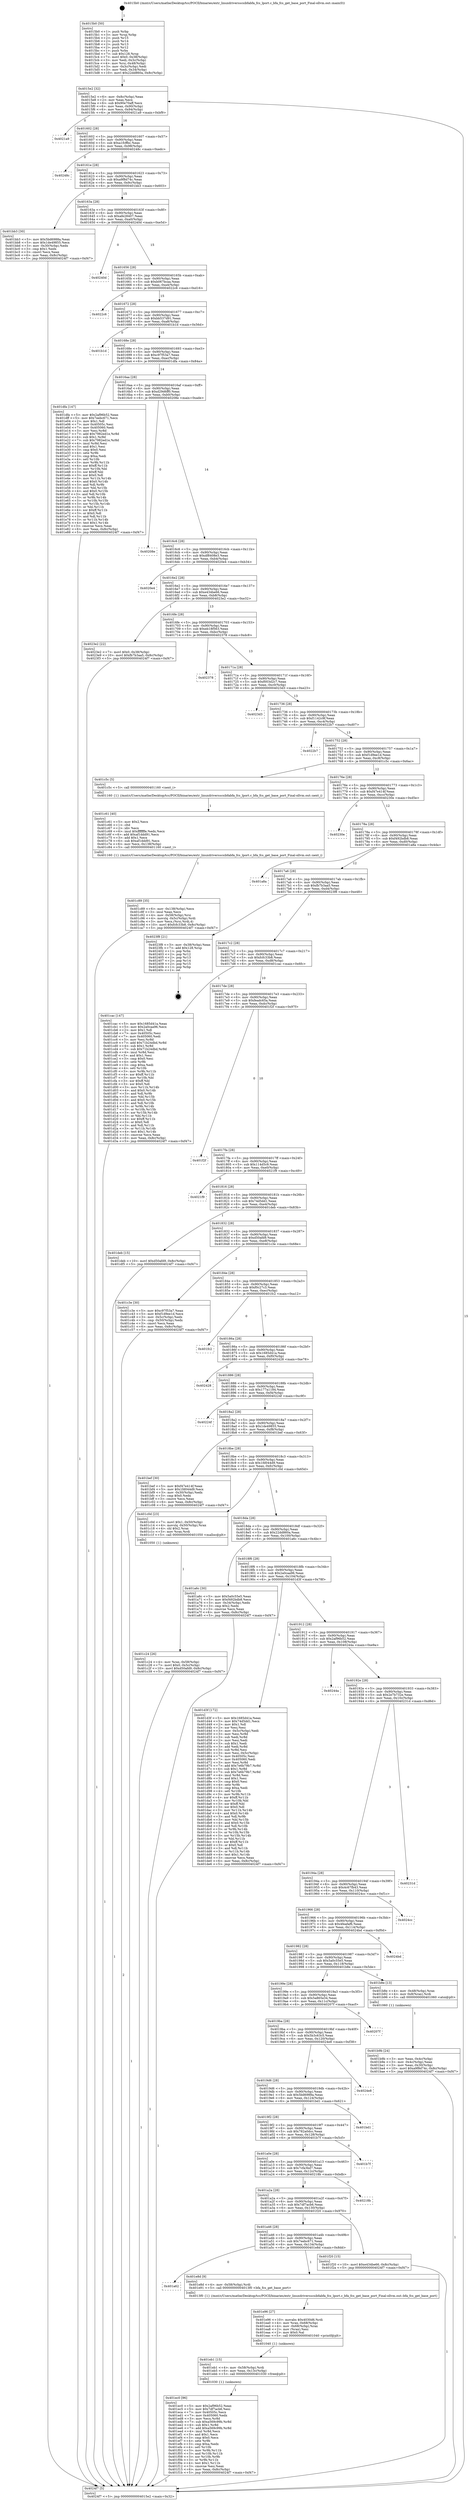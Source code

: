 digraph "0x4015b0" {
  label = "0x4015b0 (/mnt/c/Users/mathe/Desktop/tcc/POCII/binaries/extr_linuxdriversscsibfabfa_fcs_lport.c_bfa_fcs_get_base_port_Final-ollvm.out::main(0))"
  labelloc = "t"
  node[shape=record]

  Entry [label="",width=0.3,height=0.3,shape=circle,fillcolor=black,style=filled]
  "0x4015e2" [label="{
     0x4015e2 [32]\l
     | [instrs]\l
     &nbsp;&nbsp;0x4015e2 \<+6\>: mov -0x8c(%rbp),%eax\l
     &nbsp;&nbsp;0x4015e8 \<+2\>: mov %eax,%ecx\l
     &nbsp;&nbsp;0x4015ea \<+6\>: sub $0x90e70aff,%ecx\l
     &nbsp;&nbsp;0x4015f0 \<+6\>: mov %eax,-0x90(%rbp)\l
     &nbsp;&nbsp;0x4015f6 \<+6\>: mov %ecx,-0x94(%rbp)\l
     &nbsp;&nbsp;0x4015fc \<+6\>: je 00000000004021a9 \<main+0xbf9\>\l
  }"]
  "0x4021a9" [label="{
     0x4021a9\l
  }", style=dashed]
  "0x401602" [label="{
     0x401602 [28]\l
     | [instrs]\l
     &nbsp;&nbsp;0x401602 \<+5\>: jmp 0000000000401607 \<main+0x57\>\l
     &nbsp;&nbsp;0x401607 \<+6\>: mov -0x90(%rbp),%eax\l
     &nbsp;&nbsp;0x40160d \<+5\>: sub $0xa1fcffbc,%eax\l
     &nbsp;&nbsp;0x401612 \<+6\>: mov %eax,-0x98(%rbp)\l
     &nbsp;&nbsp;0x401618 \<+6\>: je 000000000040248c \<main+0xedc\>\l
  }"]
  Exit [label="",width=0.3,height=0.3,shape=circle,fillcolor=black,style=filled,peripheries=2]
  "0x40248c" [label="{
     0x40248c\l
  }", style=dashed]
  "0x40161e" [label="{
     0x40161e [28]\l
     | [instrs]\l
     &nbsp;&nbsp;0x40161e \<+5\>: jmp 0000000000401623 \<main+0x73\>\l
     &nbsp;&nbsp;0x401623 \<+6\>: mov -0x90(%rbp),%eax\l
     &nbsp;&nbsp;0x401629 \<+5\>: sub $0xa9f8d74c,%eax\l
     &nbsp;&nbsp;0x40162e \<+6\>: mov %eax,-0x9c(%rbp)\l
     &nbsp;&nbsp;0x401634 \<+6\>: je 0000000000401bb3 \<main+0x603\>\l
  }"]
  "0x401ec0" [label="{
     0x401ec0 [96]\l
     | [instrs]\l
     &nbsp;&nbsp;0x401ec0 \<+5\>: mov $0x2af96b52,%eax\l
     &nbsp;&nbsp;0x401ec5 \<+5\>: mov $0x7df7acb6,%esi\l
     &nbsp;&nbsp;0x401eca \<+7\>: mov 0x40505c,%ecx\l
     &nbsp;&nbsp;0x401ed1 \<+7\>: mov 0x405060,%edx\l
     &nbsp;&nbsp;0x401ed8 \<+3\>: mov %ecx,%r8d\l
     &nbsp;&nbsp;0x401edb \<+7\>: sub $0xa569c99b,%r8d\l
     &nbsp;&nbsp;0x401ee2 \<+4\>: sub $0x1,%r8d\l
     &nbsp;&nbsp;0x401ee6 \<+7\>: add $0xa569c99b,%r8d\l
     &nbsp;&nbsp;0x401eed \<+4\>: imul %r8d,%ecx\l
     &nbsp;&nbsp;0x401ef1 \<+3\>: and $0x1,%ecx\l
     &nbsp;&nbsp;0x401ef4 \<+3\>: cmp $0x0,%ecx\l
     &nbsp;&nbsp;0x401ef7 \<+4\>: sete %r9b\l
     &nbsp;&nbsp;0x401efb \<+3\>: cmp $0xa,%edx\l
     &nbsp;&nbsp;0x401efe \<+4\>: setl %r10b\l
     &nbsp;&nbsp;0x401f02 \<+3\>: mov %r9b,%r11b\l
     &nbsp;&nbsp;0x401f05 \<+3\>: and %r10b,%r11b\l
     &nbsp;&nbsp;0x401f08 \<+3\>: xor %r10b,%r9b\l
     &nbsp;&nbsp;0x401f0b \<+3\>: or %r9b,%r11b\l
     &nbsp;&nbsp;0x401f0e \<+4\>: test $0x1,%r11b\l
     &nbsp;&nbsp;0x401f12 \<+3\>: cmovne %esi,%eax\l
     &nbsp;&nbsp;0x401f15 \<+6\>: mov %eax,-0x8c(%rbp)\l
     &nbsp;&nbsp;0x401f1b \<+5\>: jmp 00000000004024f7 \<main+0xf47\>\l
  }"]
  "0x401bb3" [label="{
     0x401bb3 [30]\l
     | [instrs]\l
     &nbsp;&nbsp;0x401bb3 \<+5\>: mov $0x5bd6988a,%eax\l
     &nbsp;&nbsp;0x401bb8 \<+5\>: mov $0x1de49855,%ecx\l
     &nbsp;&nbsp;0x401bbd \<+3\>: mov -0x30(%rbp),%edx\l
     &nbsp;&nbsp;0x401bc0 \<+3\>: cmp $0x1,%edx\l
     &nbsp;&nbsp;0x401bc3 \<+3\>: cmovl %ecx,%eax\l
     &nbsp;&nbsp;0x401bc6 \<+6\>: mov %eax,-0x8c(%rbp)\l
     &nbsp;&nbsp;0x401bcc \<+5\>: jmp 00000000004024f7 \<main+0xf47\>\l
  }"]
  "0x40163a" [label="{
     0x40163a [28]\l
     | [instrs]\l
     &nbsp;&nbsp;0x40163a \<+5\>: jmp 000000000040163f \<main+0x8f\>\l
     &nbsp;&nbsp;0x40163f \<+6\>: mov -0x90(%rbp),%eax\l
     &nbsp;&nbsp;0x401645 \<+5\>: sub $0xafe28407,%eax\l
     &nbsp;&nbsp;0x40164a \<+6\>: mov %eax,-0xa0(%rbp)\l
     &nbsp;&nbsp;0x401650 \<+6\>: je 000000000040240d \<main+0xe5d\>\l
  }"]
  "0x401eb1" [label="{
     0x401eb1 [15]\l
     | [instrs]\l
     &nbsp;&nbsp;0x401eb1 \<+4\>: mov -0x58(%rbp),%rdi\l
     &nbsp;&nbsp;0x401eb5 \<+6\>: mov %eax,-0x13c(%rbp)\l
     &nbsp;&nbsp;0x401ebb \<+5\>: call 0000000000401030 \<free@plt\>\l
     | [calls]\l
     &nbsp;&nbsp;0x401030 \{1\} (unknown)\l
  }"]
  "0x40240d" [label="{
     0x40240d\l
  }", style=dashed]
  "0x401656" [label="{
     0x401656 [28]\l
     | [instrs]\l
     &nbsp;&nbsp;0x401656 \<+5\>: jmp 000000000040165b \<main+0xab\>\l
     &nbsp;&nbsp;0x40165b \<+6\>: mov -0x90(%rbp),%eax\l
     &nbsp;&nbsp;0x401661 \<+5\>: sub $0xb067bcaa,%eax\l
     &nbsp;&nbsp;0x401666 \<+6\>: mov %eax,-0xa4(%rbp)\l
     &nbsp;&nbsp;0x40166c \<+6\>: je 00000000004022c6 \<main+0xd16\>\l
  }"]
  "0x401e96" [label="{
     0x401e96 [27]\l
     | [instrs]\l
     &nbsp;&nbsp;0x401e96 \<+10\>: movabs $0x4030d6,%rdi\l
     &nbsp;&nbsp;0x401ea0 \<+4\>: mov %rax,-0x68(%rbp)\l
     &nbsp;&nbsp;0x401ea4 \<+4\>: mov -0x68(%rbp),%rax\l
     &nbsp;&nbsp;0x401ea8 \<+2\>: mov (%rax),%esi\l
     &nbsp;&nbsp;0x401eaa \<+2\>: mov $0x0,%al\l
     &nbsp;&nbsp;0x401eac \<+5\>: call 0000000000401040 \<printf@plt\>\l
     | [calls]\l
     &nbsp;&nbsp;0x401040 \{1\} (unknown)\l
  }"]
  "0x4022c6" [label="{
     0x4022c6\l
  }", style=dashed]
  "0x401672" [label="{
     0x401672 [28]\l
     | [instrs]\l
     &nbsp;&nbsp;0x401672 \<+5\>: jmp 0000000000401677 \<main+0xc7\>\l
     &nbsp;&nbsp;0x401677 \<+6\>: mov -0x90(%rbp),%eax\l
     &nbsp;&nbsp;0x40167d \<+5\>: sub $0xbb537d91,%eax\l
     &nbsp;&nbsp;0x401682 \<+6\>: mov %eax,-0xa8(%rbp)\l
     &nbsp;&nbsp;0x401688 \<+6\>: je 0000000000401b1d \<main+0x56d\>\l
  }"]
  "0x401a62" [label="{
     0x401a62\l
  }", style=dashed]
  "0x401b1d" [label="{
     0x401b1d\l
  }", style=dashed]
  "0x40168e" [label="{
     0x40168e [28]\l
     | [instrs]\l
     &nbsp;&nbsp;0x40168e \<+5\>: jmp 0000000000401693 \<main+0xe3\>\l
     &nbsp;&nbsp;0x401693 \<+6\>: mov -0x90(%rbp),%eax\l
     &nbsp;&nbsp;0x401699 \<+5\>: sub $0xc97f53a7,%eax\l
     &nbsp;&nbsp;0x40169e \<+6\>: mov %eax,-0xac(%rbp)\l
     &nbsp;&nbsp;0x4016a4 \<+6\>: je 0000000000401dfa \<main+0x84a\>\l
  }"]
  "0x401e8d" [label="{
     0x401e8d [9]\l
     | [instrs]\l
     &nbsp;&nbsp;0x401e8d \<+4\>: mov -0x58(%rbp),%rdi\l
     &nbsp;&nbsp;0x401e91 \<+5\>: call 00000000004013f0 \<bfa_fcs_get_base_port\>\l
     | [calls]\l
     &nbsp;&nbsp;0x4013f0 \{1\} (/mnt/c/Users/mathe/Desktop/tcc/POCII/binaries/extr_linuxdriversscsibfabfa_fcs_lport.c_bfa_fcs_get_base_port_Final-ollvm.out::bfa_fcs_get_base_port)\l
  }"]
  "0x401dfa" [label="{
     0x401dfa [147]\l
     | [instrs]\l
     &nbsp;&nbsp;0x401dfa \<+5\>: mov $0x2af96b52,%eax\l
     &nbsp;&nbsp;0x401dff \<+5\>: mov $0x7eebc671,%ecx\l
     &nbsp;&nbsp;0x401e04 \<+2\>: mov $0x1,%dl\l
     &nbsp;&nbsp;0x401e06 \<+7\>: mov 0x40505c,%esi\l
     &nbsp;&nbsp;0x401e0d \<+7\>: mov 0x405060,%edi\l
     &nbsp;&nbsp;0x401e14 \<+3\>: mov %esi,%r8d\l
     &nbsp;&nbsp;0x401e17 \<+7\>: add $0x7982ed1e,%r8d\l
     &nbsp;&nbsp;0x401e1e \<+4\>: sub $0x1,%r8d\l
     &nbsp;&nbsp;0x401e22 \<+7\>: sub $0x7982ed1e,%r8d\l
     &nbsp;&nbsp;0x401e29 \<+4\>: imul %r8d,%esi\l
     &nbsp;&nbsp;0x401e2d \<+3\>: and $0x1,%esi\l
     &nbsp;&nbsp;0x401e30 \<+3\>: cmp $0x0,%esi\l
     &nbsp;&nbsp;0x401e33 \<+4\>: sete %r9b\l
     &nbsp;&nbsp;0x401e37 \<+3\>: cmp $0xa,%edi\l
     &nbsp;&nbsp;0x401e3a \<+4\>: setl %r10b\l
     &nbsp;&nbsp;0x401e3e \<+3\>: mov %r9b,%r11b\l
     &nbsp;&nbsp;0x401e41 \<+4\>: xor $0xff,%r11b\l
     &nbsp;&nbsp;0x401e45 \<+3\>: mov %r10b,%bl\l
     &nbsp;&nbsp;0x401e48 \<+3\>: xor $0xff,%bl\l
     &nbsp;&nbsp;0x401e4b \<+3\>: xor $0x0,%dl\l
     &nbsp;&nbsp;0x401e4e \<+3\>: mov %r11b,%r14b\l
     &nbsp;&nbsp;0x401e51 \<+4\>: and $0x0,%r14b\l
     &nbsp;&nbsp;0x401e55 \<+3\>: and %dl,%r9b\l
     &nbsp;&nbsp;0x401e58 \<+3\>: mov %bl,%r15b\l
     &nbsp;&nbsp;0x401e5b \<+4\>: and $0x0,%r15b\l
     &nbsp;&nbsp;0x401e5f \<+3\>: and %dl,%r10b\l
     &nbsp;&nbsp;0x401e62 \<+3\>: or %r9b,%r14b\l
     &nbsp;&nbsp;0x401e65 \<+3\>: or %r10b,%r15b\l
     &nbsp;&nbsp;0x401e68 \<+3\>: xor %r15b,%r14b\l
     &nbsp;&nbsp;0x401e6b \<+3\>: or %bl,%r11b\l
     &nbsp;&nbsp;0x401e6e \<+4\>: xor $0xff,%r11b\l
     &nbsp;&nbsp;0x401e72 \<+3\>: or $0x0,%dl\l
     &nbsp;&nbsp;0x401e75 \<+3\>: and %dl,%r11b\l
     &nbsp;&nbsp;0x401e78 \<+3\>: or %r11b,%r14b\l
     &nbsp;&nbsp;0x401e7b \<+4\>: test $0x1,%r14b\l
     &nbsp;&nbsp;0x401e7f \<+3\>: cmovne %ecx,%eax\l
     &nbsp;&nbsp;0x401e82 \<+6\>: mov %eax,-0x8c(%rbp)\l
     &nbsp;&nbsp;0x401e88 \<+5\>: jmp 00000000004024f7 \<main+0xf47\>\l
  }"]
  "0x4016aa" [label="{
     0x4016aa [28]\l
     | [instrs]\l
     &nbsp;&nbsp;0x4016aa \<+5\>: jmp 00000000004016af \<main+0xff\>\l
     &nbsp;&nbsp;0x4016af \<+6\>: mov -0x90(%rbp),%eax\l
     &nbsp;&nbsp;0x4016b5 \<+5\>: sub $0xd29d6ff0,%eax\l
     &nbsp;&nbsp;0x4016ba \<+6\>: mov %eax,-0xb0(%rbp)\l
     &nbsp;&nbsp;0x4016c0 \<+6\>: je 000000000040208e \<main+0xade\>\l
  }"]
  "0x401a46" [label="{
     0x401a46 [28]\l
     | [instrs]\l
     &nbsp;&nbsp;0x401a46 \<+5\>: jmp 0000000000401a4b \<main+0x49b\>\l
     &nbsp;&nbsp;0x401a4b \<+6\>: mov -0x90(%rbp),%eax\l
     &nbsp;&nbsp;0x401a51 \<+5\>: sub $0x7eebc671,%eax\l
     &nbsp;&nbsp;0x401a56 \<+6\>: mov %eax,-0x134(%rbp)\l
     &nbsp;&nbsp;0x401a5c \<+6\>: je 0000000000401e8d \<main+0x8dd\>\l
  }"]
  "0x40208e" [label="{
     0x40208e\l
  }", style=dashed]
  "0x4016c6" [label="{
     0x4016c6 [28]\l
     | [instrs]\l
     &nbsp;&nbsp;0x4016c6 \<+5\>: jmp 00000000004016cb \<main+0x11b\>\l
     &nbsp;&nbsp;0x4016cb \<+6\>: mov -0x90(%rbp),%eax\l
     &nbsp;&nbsp;0x4016d1 \<+5\>: sub $0xdf8408e3,%eax\l
     &nbsp;&nbsp;0x4016d6 \<+6\>: mov %eax,-0xb4(%rbp)\l
     &nbsp;&nbsp;0x4016dc \<+6\>: je 00000000004020e4 \<main+0xb34\>\l
  }"]
  "0x401f20" [label="{
     0x401f20 [15]\l
     | [instrs]\l
     &nbsp;&nbsp;0x401f20 \<+10\>: movl $0xe434be66,-0x8c(%rbp)\l
     &nbsp;&nbsp;0x401f2a \<+5\>: jmp 00000000004024f7 \<main+0xf47\>\l
  }"]
  "0x4020e4" [label="{
     0x4020e4\l
  }", style=dashed]
  "0x4016e2" [label="{
     0x4016e2 [28]\l
     | [instrs]\l
     &nbsp;&nbsp;0x4016e2 \<+5\>: jmp 00000000004016e7 \<main+0x137\>\l
     &nbsp;&nbsp;0x4016e7 \<+6\>: mov -0x90(%rbp),%eax\l
     &nbsp;&nbsp;0x4016ed \<+5\>: sub $0xe434be66,%eax\l
     &nbsp;&nbsp;0x4016f2 \<+6\>: mov %eax,-0xb8(%rbp)\l
     &nbsp;&nbsp;0x4016f8 \<+6\>: je 00000000004023e2 \<main+0xe32\>\l
  }"]
  "0x401a2a" [label="{
     0x401a2a [28]\l
     | [instrs]\l
     &nbsp;&nbsp;0x401a2a \<+5\>: jmp 0000000000401a2f \<main+0x47f\>\l
     &nbsp;&nbsp;0x401a2f \<+6\>: mov -0x90(%rbp),%eax\l
     &nbsp;&nbsp;0x401a35 \<+5\>: sub $0x7df7acb6,%eax\l
     &nbsp;&nbsp;0x401a3a \<+6\>: mov %eax,-0x130(%rbp)\l
     &nbsp;&nbsp;0x401a40 \<+6\>: je 0000000000401f20 \<main+0x970\>\l
  }"]
  "0x4023e2" [label="{
     0x4023e2 [22]\l
     | [instrs]\l
     &nbsp;&nbsp;0x4023e2 \<+7\>: movl $0x0,-0x38(%rbp)\l
     &nbsp;&nbsp;0x4023e9 \<+10\>: movl $0xfb7b3aa5,-0x8c(%rbp)\l
     &nbsp;&nbsp;0x4023f3 \<+5\>: jmp 00000000004024f7 \<main+0xf47\>\l
  }"]
  "0x4016fe" [label="{
     0x4016fe [28]\l
     | [instrs]\l
     &nbsp;&nbsp;0x4016fe \<+5\>: jmp 0000000000401703 \<main+0x153\>\l
     &nbsp;&nbsp;0x401703 \<+6\>: mov -0x90(%rbp),%eax\l
     &nbsp;&nbsp;0x401709 \<+5\>: sub $0xeb18f563,%eax\l
     &nbsp;&nbsp;0x40170e \<+6\>: mov %eax,-0xbc(%rbp)\l
     &nbsp;&nbsp;0x401714 \<+6\>: je 0000000000402378 \<main+0xdc8\>\l
  }"]
  "0x40218b" [label="{
     0x40218b\l
  }", style=dashed]
  "0x402378" [label="{
     0x402378\l
  }", style=dashed]
  "0x40171a" [label="{
     0x40171a [28]\l
     | [instrs]\l
     &nbsp;&nbsp;0x40171a \<+5\>: jmp 000000000040171f \<main+0x16f\>\l
     &nbsp;&nbsp;0x40171f \<+6\>: mov -0x90(%rbp),%eax\l
     &nbsp;&nbsp;0x401725 \<+5\>: sub $0xf003d2c7,%eax\l
     &nbsp;&nbsp;0x40172a \<+6\>: mov %eax,-0xc0(%rbp)\l
     &nbsp;&nbsp;0x401730 \<+6\>: je 00000000004023d3 \<main+0xe23\>\l
  }"]
  "0x401a0e" [label="{
     0x401a0e [28]\l
     | [instrs]\l
     &nbsp;&nbsp;0x401a0e \<+5\>: jmp 0000000000401a13 \<main+0x463\>\l
     &nbsp;&nbsp;0x401a13 \<+6\>: mov -0x90(%rbp),%eax\l
     &nbsp;&nbsp;0x401a19 \<+5\>: sub $0x7cfa3bd7,%eax\l
     &nbsp;&nbsp;0x401a1e \<+6\>: mov %eax,-0x12c(%rbp)\l
     &nbsp;&nbsp;0x401a24 \<+6\>: je 000000000040218b \<main+0xbdb\>\l
  }"]
  "0x4023d3" [label="{
     0x4023d3\l
  }", style=dashed]
  "0x401736" [label="{
     0x401736 [28]\l
     | [instrs]\l
     &nbsp;&nbsp;0x401736 \<+5\>: jmp 000000000040173b \<main+0x18b\>\l
     &nbsp;&nbsp;0x40173b \<+6\>: mov -0x90(%rbp),%eax\l
     &nbsp;&nbsp;0x401741 \<+5\>: sub $0xf1142c9f,%eax\l
     &nbsp;&nbsp;0x401746 \<+6\>: mov %eax,-0xc4(%rbp)\l
     &nbsp;&nbsp;0x40174c \<+6\>: je 00000000004022b7 \<main+0xd07\>\l
  }"]
  "0x401b7f" [label="{
     0x401b7f\l
  }", style=dashed]
  "0x4022b7" [label="{
     0x4022b7\l
  }", style=dashed]
  "0x401752" [label="{
     0x401752 [28]\l
     | [instrs]\l
     &nbsp;&nbsp;0x401752 \<+5\>: jmp 0000000000401757 \<main+0x1a7\>\l
     &nbsp;&nbsp;0x401757 \<+6\>: mov -0x90(%rbp),%eax\l
     &nbsp;&nbsp;0x40175d \<+5\>: sub $0xf1d9ee1d,%eax\l
     &nbsp;&nbsp;0x401762 \<+6\>: mov %eax,-0xc8(%rbp)\l
     &nbsp;&nbsp;0x401768 \<+6\>: je 0000000000401c5c \<main+0x6ac\>\l
  }"]
  "0x4019f2" [label="{
     0x4019f2 [28]\l
     | [instrs]\l
     &nbsp;&nbsp;0x4019f2 \<+5\>: jmp 00000000004019f7 \<main+0x447\>\l
     &nbsp;&nbsp;0x4019f7 \<+6\>: mov -0x90(%rbp),%eax\l
     &nbsp;&nbsp;0x4019fd \<+5\>: sub $0x782a0dcc,%eax\l
     &nbsp;&nbsp;0x401a02 \<+6\>: mov %eax,-0x128(%rbp)\l
     &nbsp;&nbsp;0x401a08 \<+6\>: je 0000000000401b7f \<main+0x5cf\>\l
  }"]
  "0x401c5c" [label="{
     0x401c5c [5]\l
     | [instrs]\l
     &nbsp;&nbsp;0x401c5c \<+5\>: call 0000000000401160 \<next_i\>\l
     | [calls]\l
     &nbsp;&nbsp;0x401160 \{1\} (/mnt/c/Users/mathe/Desktop/tcc/POCII/binaries/extr_linuxdriversscsibfabfa_fcs_lport.c_bfa_fcs_get_base_port_Final-ollvm.out::next_i)\l
  }"]
  "0x40176e" [label="{
     0x40176e [28]\l
     | [instrs]\l
     &nbsp;&nbsp;0x40176e \<+5\>: jmp 0000000000401773 \<main+0x1c3\>\l
     &nbsp;&nbsp;0x401773 \<+6\>: mov -0x90(%rbp),%eax\l
     &nbsp;&nbsp;0x401779 \<+5\>: sub $0xf47e414f,%eax\l
     &nbsp;&nbsp;0x40177e \<+6\>: mov %eax,-0xcc(%rbp)\l
     &nbsp;&nbsp;0x401784 \<+6\>: je 000000000040230e \<main+0xd5e\>\l
  }"]
  "0x401bd1" [label="{
     0x401bd1\l
  }", style=dashed]
  "0x40230e" [label="{
     0x40230e\l
  }", style=dashed]
  "0x40178a" [label="{
     0x40178a [28]\l
     | [instrs]\l
     &nbsp;&nbsp;0x40178a \<+5\>: jmp 000000000040178f \<main+0x1df\>\l
     &nbsp;&nbsp;0x40178f \<+6\>: mov -0x90(%rbp),%eax\l
     &nbsp;&nbsp;0x401795 \<+5\>: sub $0xf492bdb8,%eax\l
     &nbsp;&nbsp;0x40179a \<+6\>: mov %eax,-0xd0(%rbp)\l
     &nbsp;&nbsp;0x4017a0 \<+6\>: je 0000000000401a8a \<main+0x4da\>\l
  }"]
  "0x4019d6" [label="{
     0x4019d6 [28]\l
     | [instrs]\l
     &nbsp;&nbsp;0x4019d6 \<+5\>: jmp 00000000004019db \<main+0x42b\>\l
     &nbsp;&nbsp;0x4019db \<+6\>: mov -0x90(%rbp),%eax\l
     &nbsp;&nbsp;0x4019e1 \<+5\>: sub $0x5bd6988a,%eax\l
     &nbsp;&nbsp;0x4019e6 \<+6\>: mov %eax,-0x124(%rbp)\l
     &nbsp;&nbsp;0x4019ec \<+6\>: je 0000000000401bd1 \<main+0x621\>\l
  }"]
  "0x401a8a" [label="{
     0x401a8a\l
  }", style=dashed]
  "0x4017a6" [label="{
     0x4017a6 [28]\l
     | [instrs]\l
     &nbsp;&nbsp;0x4017a6 \<+5\>: jmp 00000000004017ab \<main+0x1fb\>\l
     &nbsp;&nbsp;0x4017ab \<+6\>: mov -0x90(%rbp),%eax\l
     &nbsp;&nbsp;0x4017b1 \<+5\>: sub $0xfb7b3aa5,%eax\l
     &nbsp;&nbsp;0x4017b6 \<+6\>: mov %eax,-0xd4(%rbp)\l
     &nbsp;&nbsp;0x4017bc \<+6\>: je 00000000004023f8 \<main+0xe48\>\l
  }"]
  "0x4024e8" [label="{
     0x4024e8\l
  }", style=dashed]
  "0x4023f8" [label="{
     0x4023f8 [21]\l
     | [instrs]\l
     &nbsp;&nbsp;0x4023f8 \<+3\>: mov -0x38(%rbp),%eax\l
     &nbsp;&nbsp;0x4023fb \<+7\>: add $0x128,%rsp\l
     &nbsp;&nbsp;0x402402 \<+1\>: pop %rbx\l
     &nbsp;&nbsp;0x402403 \<+2\>: pop %r12\l
     &nbsp;&nbsp;0x402405 \<+2\>: pop %r13\l
     &nbsp;&nbsp;0x402407 \<+2\>: pop %r14\l
     &nbsp;&nbsp;0x402409 \<+2\>: pop %r15\l
     &nbsp;&nbsp;0x40240b \<+1\>: pop %rbp\l
     &nbsp;&nbsp;0x40240c \<+1\>: ret\l
  }"]
  "0x4017c2" [label="{
     0x4017c2 [28]\l
     | [instrs]\l
     &nbsp;&nbsp;0x4017c2 \<+5\>: jmp 00000000004017c7 \<main+0x217\>\l
     &nbsp;&nbsp;0x4017c7 \<+6\>: mov -0x90(%rbp),%eax\l
     &nbsp;&nbsp;0x4017cd \<+5\>: sub $0xfcfc33b8,%eax\l
     &nbsp;&nbsp;0x4017d2 \<+6\>: mov %eax,-0xd8(%rbp)\l
     &nbsp;&nbsp;0x4017d8 \<+6\>: je 0000000000401cac \<main+0x6fc\>\l
  }"]
  "0x4019ba" [label="{
     0x4019ba [28]\l
     | [instrs]\l
     &nbsp;&nbsp;0x4019ba \<+5\>: jmp 00000000004019bf \<main+0x40f\>\l
     &nbsp;&nbsp;0x4019bf \<+6\>: mov -0x90(%rbp),%eax\l
     &nbsp;&nbsp;0x4019c5 \<+5\>: sub $0x5b3c63c5,%eax\l
     &nbsp;&nbsp;0x4019ca \<+6\>: mov %eax,-0x120(%rbp)\l
     &nbsp;&nbsp;0x4019d0 \<+6\>: je 00000000004024e8 \<main+0xf38\>\l
  }"]
  "0x401cac" [label="{
     0x401cac [147]\l
     | [instrs]\l
     &nbsp;&nbsp;0x401cac \<+5\>: mov $0x1685d41a,%eax\l
     &nbsp;&nbsp;0x401cb1 \<+5\>: mov $0x2a0caa96,%ecx\l
     &nbsp;&nbsp;0x401cb6 \<+2\>: mov $0x1,%dl\l
     &nbsp;&nbsp;0x401cb8 \<+7\>: mov 0x40505c,%esi\l
     &nbsp;&nbsp;0x401cbf \<+7\>: mov 0x405060,%edi\l
     &nbsp;&nbsp;0x401cc6 \<+3\>: mov %esi,%r8d\l
     &nbsp;&nbsp;0x401cc9 \<+7\>: add $0x71b24dbd,%r8d\l
     &nbsp;&nbsp;0x401cd0 \<+4\>: sub $0x1,%r8d\l
     &nbsp;&nbsp;0x401cd4 \<+7\>: sub $0x71b24dbd,%r8d\l
     &nbsp;&nbsp;0x401cdb \<+4\>: imul %r8d,%esi\l
     &nbsp;&nbsp;0x401cdf \<+3\>: and $0x1,%esi\l
     &nbsp;&nbsp;0x401ce2 \<+3\>: cmp $0x0,%esi\l
     &nbsp;&nbsp;0x401ce5 \<+4\>: sete %r9b\l
     &nbsp;&nbsp;0x401ce9 \<+3\>: cmp $0xa,%edi\l
     &nbsp;&nbsp;0x401cec \<+4\>: setl %r10b\l
     &nbsp;&nbsp;0x401cf0 \<+3\>: mov %r9b,%r11b\l
     &nbsp;&nbsp;0x401cf3 \<+4\>: xor $0xff,%r11b\l
     &nbsp;&nbsp;0x401cf7 \<+3\>: mov %r10b,%bl\l
     &nbsp;&nbsp;0x401cfa \<+3\>: xor $0xff,%bl\l
     &nbsp;&nbsp;0x401cfd \<+3\>: xor $0x0,%dl\l
     &nbsp;&nbsp;0x401d00 \<+3\>: mov %r11b,%r14b\l
     &nbsp;&nbsp;0x401d03 \<+4\>: and $0x0,%r14b\l
     &nbsp;&nbsp;0x401d07 \<+3\>: and %dl,%r9b\l
     &nbsp;&nbsp;0x401d0a \<+3\>: mov %bl,%r15b\l
     &nbsp;&nbsp;0x401d0d \<+4\>: and $0x0,%r15b\l
     &nbsp;&nbsp;0x401d11 \<+3\>: and %dl,%r10b\l
     &nbsp;&nbsp;0x401d14 \<+3\>: or %r9b,%r14b\l
     &nbsp;&nbsp;0x401d17 \<+3\>: or %r10b,%r15b\l
     &nbsp;&nbsp;0x401d1a \<+3\>: xor %r15b,%r14b\l
     &nbsp;&nbsp;0x401d1d \<+3\>: or %bl,%r11b\l
     &nbsp;&nbsp;0x401d20 \<+4\>: xor $0xff,%r11b\l
     &nbsp;&nbsp;0x401d24 \<+3\>: or $0x0,%dl\l
     &nbsp;&nbsp;0x401d27 \<+3\>: and %dl,%r11b\l
     &nbsp;&nbsp;0x401d2a \<+3\>: or %r11b,%r14b\l
     &nbsp;&nbsp;0x401d2d \<+4\>: test $0x1,%r14b\l
     &nbsp;&nbsp;0x401d31 \<+3\>: cmovne %ecx,%eax\l
     &nbsp;&nbsp;0x401d34 \<+6\>: mov %eax,-0x8c(%rbp)\l
     &nbsp;&nbsp;0x401d3a \<+5\>: jmp 00000000004024f7 \<main+0xf47\>\l
  }"]
  "0x4017de" [label="{
     0x4017de [28]\l
     | [instrs]\l
     &nbsp;&nbsp;0x4017de \<+5\>: jmp 00000000004017e3 \<main+0x233\>\l
     &nbsp;&nbsp;0x4017e3 \<+6\>: mov -0x90(%rbp),%eax\l
     &nbsp;&nbsp;0x4017e9 \<+5\>: sub $0xfeadc65a,%eax\l
     &nbsp;&nbsp;0x4017ee \<+6\>: mov %eax,-0xdc(%rbp)\l
     &nbsp;&nbsp;0x4017f4 \<+6\>: je 0000000000401f2f \<main+0x97f\>\l
  }"]
  "0x40207f" [label="{
     0x40207f\l
  }", style=dashed]
  "0x401f2f" [label="{
     0x401f2f\l
  }", style=dashed]
  "0x4017fa" [label="{
     0x4017fa [28]\l
     | [instrs]\l
     &nbsp;&nbsp;0x4017fa \<+5\>: jmp 00000000004017ff \<main+0x24f\>\l
     &nbsp;&nbsp;0x4017ff \<+6\>: mov -0x90(%rbp),%eax\l
     &nbsp;&nbsp;0x401805 \<+5\>: sub $0x114d5c9,%eax\l
     &nbsp;&nbsp;0x40180a \<+6\>: mov %eax,-0xe0(%rbp)\l
     &nbsp;&nbsp;0x401810 \<+6\>: je 00000000004021f9 \<main+0xc49\>\l
  }"]
  "0x401c89" [label="{
     0x401c89 [35]\l
     | [instrs]\l
     &nbsp;&nbsp;0x401c89 \<+6\>: mov -0x138(%rbp),%ecx\l
     &nbsp;&nbsp;0x401c8f \<+3\>: imul %eax,%ecx\l
     &nbsp;&nbsp;0x401c92 \<+4\>: mov -0x58(%rbp),%rsi\l
     &nbsp;&nbsp;0x401c96 \<+4\>: movslq -0x5c(%rbp),%rdi\l
     &nbsp;&nbsp;0x401c9a \<+3\>: mov %ecx,(%rsi,%rdi,4)\l
     &nbsp;&nbsp;0x401c9d \<+10\>: movl $0xfcfc33b8,-0x8c(%rbp)\l
     &nbsp;&nbsp;0x401ca7 \<+5\>: jmp 00000000004024f7 \<main+0xf47\>\l
  }"]
  "0x4021f9" [label="{
     0x4021f9\l
  }", style=dashed]
  "0x401816" [label="{
     0x401816 [28]\l
     | [instrs]\l
     &nbsp;&nbsp;0x401816 \<+5\>: jmp 000000000040181b \<main+0x26b\>\l
     &nbsp;&nbsp;0x40181b \<+6\>: mov -0x90(%rbp),%eax\l
     &nbsp;&nbsp;0x401821 \<+5\>: sub $0x74d5dd1,%eax\l
     &nbsp;&nbsp;0x401826 \<+6\>: mov %eax,-0xe4(%rbp)\l
     &nbsp;&nbsp;0x40182c \<+6\>: je 0000000000401deb \<main+0x83b\>\l
  }"]
  "0x401c61" [label="{
     0x401c61 [40]\l
     | [instrs]\l
     &nbsp;&nbsp;0x401c61 \<+5\>: mov $0x2,%ecx\l
     &nbsp;&nbsp;0x401c66 \<+1\>: cltd\l
     &nbsp;&nbsp;0x401c67 \<+2\>: idiv %ecx\l
     &nbsp;&nbsp;0x401c69 \<+6\>: imul $0xfffffffe,%edx,%ecx\l
     &nbsp;&nbsp;0x401c6f \<+6\>: add $0xaf1ddd91,%ecx\l
     &nbsp;&nbsp;0x401c75 \<+3\>: add $0x1,%ecx\l
     &nbsp;&nbsp;0x401c78 \<+6\>: sub $0xaf1ddd91,%ecx\l
     &nbsp;&nbsp;0x401c7e \<+6\>: mov %ecx,-0x138(%rbp)\l
     &nbsp;&nbsp;0x401c84 \<+5\>: call 0000000000401160 \<next_i\>\l
     | [calls]\l
     &nbsp;&nbsp;0x401160 \{1\} (/mnt/c/Users/mathe/Desktop/tcc/POCII/binaries/extr_linuxdriversscsibfabfa_fcs_lport.c_bfa_fcs_get_base_port_Final-ollvm.out::next_i)\l
  }"]
  "0x401deb" [label="{
     0x401deb [15]\l
     | [instrs]\l
     &nbsp;&nbsp;0x401deb \<+10\>: movl $0xd50afd9,-0x8c(%rbp)\l
     &nbsp;&nbsp;0x401df5 \<+5\>: jmp 00000000004024f7 \<main+0xf47\>\l
  }"]
  "0x401832" [label="{
     0x401832 [28]\l
     | [instrs]\l
     &nbsp;&nbsp;0x401832 \<+5\>: jmp 0000000000401837 \<main+0x287\>\l
     &nbsp;&nbsp;0x401837 \<+6\>: mov -0x90(%rbp),%eax\l
     &nbsp;&nbsp;0x40183d \<+5\>: sub $0xd50afd9,%eax\l
     &nbsp;&nbsp;0x401842 \<+6\>: mov %eax,-0xe8(%rbp)\l
     &nbsp;&nbsp;0x401848 \<+6\>: je 0000000000401c3e \<main+0x68e\>\l
  }"]
  "0x401c24" [label="{
     0x401c24 [26]\l
     | [instrs]\l
     &nbsp;&nbsp;0x401c24 \<+4\>: mov %rax,-0x58(%rbp)\l
     &nbsp;&nbsp;0x401c28 \<+7\>: movl $0x0,-0x5c(%rbp)\l
     &nbsp;&nbsp;0x401c2f \<+10\>: movl $0xd50afd9,-0x8c(%rbp)\l
     &nbsp;&nbsp;0x401c39 \<+5\>: jmp 00000000004024f7 \<main+0xf47\>\l
  }"]
  "0x401c3e" [label="{
     0x401c3e [30]\l
     | [instrs]\l
     &nbsp;&nbsp;0x401c3e \<+5\>: mov $0xc97f53a7,%eax\l
     &nbsp;&nbsp;0x401c43 \<+5\>: mov $0xf1d9ee1d,%ecx\l
     &nbsp;&nbsp;0x401c48 \<+3\>: mov -0x5c(%rbp),%edx\l
     &nbsp;&nbsp;0x401c4b \<+3\>: cmp -0x50(%rbp),%edx\l
     &nbsp;&nbsp;0x401c4e \<+3\>: cmovl %ecx,%eax\l
     &nbsp;&nbsp;0x401c51 \<+6\>: mov %eax,-0x8c(%rbp)\l
     &nbsp;&nbsp;0x401c57 \<+5\>: jmp 00000000004024f7 \<main+0xf47\>\l
  }"]
  "0x40184e" [label="{
     0x40184e [28]\l
     | [instrs]\l
     &nbsp;&nbsp;0x40184e \<+5\>: jmp 0000000000401853 \<main+0x2a3\>\l
     &nbsp;&nbsp;0x401853 \<+6\>: mov -0x90(%rbp),%eax\l
     &nbsp;&nbsp;0x401859 \<+5\>: sub $0xf0c27c3,%eax\l
     &nbsp;&nbsp;0x40185e \<+6\>: mov %eax,-0xec(%rbp)\l
     &nbsp;&nbsp;0x401864 \<+6\>: je 0000000000401fc2 \<main+0xa12\>\l
  }"]
  "0x401b9b" [label="{
     0x401b9b [24]\l
     | [instrs]\l
     &nbsp;&nbsp;0x401b9b \<+3\>: mov %eax,-0x4c(%rbp)\l
     &nbsp;&nbsp;0x401b9e \<+3\>: mov -0x4c(%rbp),%eax\l
     &nbsp;&nbsp;0x401ba1 \<+3\>: mov %eax,-0x30(%rbp)\l
     &nbsp;&nbsp;0x401ba4 \<+10\>: movl $0xa9f8d74c,-0x8c(%rbp)\l
     &nbsp;&nbsp;0x401bae \<+5\>: jmp 00000000004024f7 \<main+0xf47\>\l
  }"]
  "0x401fc2" [label="{
     0x401fc2\l
  }", style=dashed]
  "0x40186a" [label="{
     0x40186a [28]\l
     | [instrs]\l
     &nbsp;&nbsp;0x40186a \<+5\>: jmp 000000000040186f \<main+0x2bf\>\l
     &nbsp;&nbsp;0x40186f \<+6\>: mov -0x90(%rbp),%eax\l
     &nbsp;&nbsp;0x401875 \<+5\>: sub $0x1685d41a,%eax\l
     &nbsp;&nbsp;0x40187a \<+6\>: mov %eax,-0xf0(%rbp)\l
     &nbsp;&nbsp;0x401880 \<+6\>: je 0000000000402428 \<main+0xe78\>\l
  }"]
  "0x40199e" [label="{
     0x40199e [28]\l
     | [instrs]\l
     &nbsp;&nbsp;0x40199e \<+5\>: jmp 00000000004019a3 \<main+0x3f3\>\l
     &nbsp;&nbsp;0x4019a3 \<+6\>: mov -0x90(%rbp),%eax\l
     &nbsp;&nbsp;0x4019a9 \<+5\>: sub $0x5a865e34,%eax\l
     &nbsp;&nbsp;0x4019ae \<+6\>: mov %eax,-0x11c(%rbp)\l
     &nbsp;&nbsp;0x4019b4 \<+6\>: je 000000000040207f \<main+0xacf\>\l
  }"]
  "0x402428" [label="{
     0x402428\l
  }", style=dashed]
  "0x401886" [label="{
     0x401886 [28]\l
     | [instrs]\l
     &nbsp;&nbsp;0x401886 \<+5\>: jmp 000000000040188b \<main+0x2db\>\l
     &nbsp;&nbsp;0x40188b \<+6\>: mov -0x90(%rbp),%eax\l
     &nbsp;&nbsp;0x401891 \<+5\>: sub $0x177a1184,%eax\l
     &nbsp;&nbsp;0x401896 \<+6\>: mov %eax,-0xf4(%rbp)\l
     &nbsp;&nbsp;0x40189c \<+6\>: je 000000000040224f \<main+0xc9f\>\l
  }"]
  "0x401b8e" [label="{
     0x401b8e [13]\l
     | [instrs]\l
     &nbsp;&nbsp;0x401b8e \<+4\>: mov -0x48(%rbp),%rax\l
     &nbsp;&nbsp;0x401b92 \<+4\>: mov 0x8(%rax),%rdi\l
     &nbsp;&nbsp;0x401b96 \<+5\>: call 0000000000401060 \<atoi@plt\>\l
     | [calls]\l
     &nbsp;&nbsp;0x401060 \{1\} (unknown)\l
  }"]
  "0x40224f" [label="{
     0x40224f\l
  }", style=dashed]
  "0x4018a2" [label="{
     0x4018a2 [28]\l
     | [instrs]\l
     &nbsp;&nbsp;0x4018a2 \<+5\>: jmp 00000000004018a7 \<main+0x2f7\>\l
     &nbsp;&nbsp;0x4018a7 \<+6\>: mov -0x90(%rbp),%eax\l
     &nbsp;&nbsp;0x4018ad \<+5\>: sub $0x1de49855,%eax\l
     &nbsp;&nbsp;0x4018b2 \<+6\>: mov %eax,-0xf8(%rbp)\l
     &nbsp;&nbsp;0x4018b8 \<+6\>: je 0000000000401bef \<main+0x63f\>\l
  }"]
  "0x401982" [label="{
     0x401982 [28]\l
     | [instrs]\l
     &nbsp;&nbsp;0x401982 \<+5\>: jmp 0000000000401987 \<main+0x3d7\>\l
     &nbsp;&nbsp;0x401987 \<+6\>: mov -0x90(%rbp),%eax\l
     &nbsp;&nbsp;0x40198d \<+5\>: sub $0x5a0c55e5,%eax\l
     &nbsp;&nbsp;0x401992 \<+6\>: mov %eax,-0x118(%rbp)\l
     &nbsp;&nbsp;0x401998 \<+6\>: je 0000000000401b8e \<main+0x5de\>\l
  }"]
  "0x401bef" [label="{
     0x401bef [30]\l
     | [instrs]\l
     &nbsp;&nbsp;0x401bef \<+5\>: mov $0xf47e414f,%eax\l
     &nbsp;&nbsp;0x401bf4 \<+5\>: mov $0x1fd044d9,%ecx\l
     &nbsp;&nbsp;0x401bf9 \<+3\>: mov -0x30(%rbp),%edx\l
     &nbsp;&nbsp;0x401bfc \<+3\>: cmp $0x0,%edx\l
     &nbsp;&nbsp;0x401bff \<+3\>: cmove %ecx,%eax\l
     &nbsp;&nbsp;0x401c02 \<+6\>: mov %eax,-0x8c(%rbp)\l
     &nbsp;&nbsp;0x401c08 \<+5\>: jmp 00000000004024f7 \<main+0xf47\>\l
  }"]
  "0x4018be" [label="{
     0x4018be [28]\l
     | [instrs]\l
     &nbsp;&nbsp;0x4018be \<+5\>: jmp 00000000004018c3 \<main+0x313\>\l
     &nbsp;&nbsp;0x4018c3 \<+6\>: mov -0x90(%rbp),%eax\l
     &nbsp;&nbsp;0x4018c9 \<+5\>: sub $0x1fd044d9,%eax\l
     &nbsp;&nbsp;0x4018ce \<+6\>: mov %eax,-0xfc(%rbp)\l
     &nbsp;&nbsp;0x4018d4 \<+6\>: je 0000000000401c0d \<main+0x65d\>\l
  }"]
  "0x4024bd" [label="{
     0x4024bd\l
  }", style=dashed]
  "0x401c0d" [label="{
     0x401c0d [23]\l
     | [instrs]\l
     &nbsp;&nbsp;0x401c0d \<+7\>: movl $0x1,-0x50(%rbp)\l
     &nbsp;&nbsp;0x401c14 \<+4\>: movslq -0x50(%rbp),%rax\l
     &nbsp;&nbsp;0x401c18 \<+4\>: shl $0x2,%rax\l
     &nbsp;&nbsp;0x401c1c \<+3\>: mov %rax,%rdi\l
     &nbsp;&nbsp;0x401c1f \<+5\>: call 0000000000401050 \<malloc@plt\>\l
     | [calls]\l
     &nbsp;&nbsp;0x401050 \{1\} (unknown)\l
  }"]
  "0x4018da" [label="{
     0x4018da [28]\l
     | [instrs]\l
     &nbsp;&nbsp;0x4018da \<+5\>: jmp 00000000004018df \<main+0x32f\>\l
     &nbsp;&nbsp;0x4018df \<+6\>: mov -0x90(%rbp),%eax\l
     &nbsp;&nbsp;0x4018e5 \<+5\>: sub $0x22dd860a,%eax\l
     &nbsp;&nbsp;0x4018ea \<+6\>: mov %eax,-0x100(%rbp)\l
     &nbsp;&nbsp;0x4018f0 \<+6\>: je 0000000000401a6c \<main+0x4bc\>\l
  }"]
  "0x401966" [label="{
     0x401966 [28]\l
     | [instrs]\l
     &nbsp;&nbsp;0x401966 \<+5\>: jmp 000000000040196b \<main+0x3bb\>\l
     &nbsp;&nbsp;0x40196b \<+6\>: mov -0x90(%rbp),%eax\l
     &nbsp;&nbsp;0x401971 \<+5\>: sub $0x4feafaf6,%eax\l
     &nbsp;&nbsp;0x401976 \<+6\>: mov %eax,-0x114(%rbp)\l
     &nbsp;&nbsp;0x40197c \<+6\>: je 00000000004024bd \<main+0xf0d\>\l
  }"]
  "0x401a6c" [label="{
     0x401a6c [30]\l
     | [instrs]\l
     &nbsp;&nbsp;0x401a6c \<+5\>: mov $0x5a0c55e5,%eax\l
     &nbsp;&nbsp;0x401a71 \<+5\>: mov $0xf492bdb8,%ecx\l
     &nbsp;&nbsp;0x401a76 \<+3\>: mov -0x34(%rbp),%edx\l
     &nbsp;&nbsp;0x401a79 \<+3\>: cmp $0x2,%edx\l
     &nbsp;&nbsp;0x401a7c \<+3\>: cmovne %ecx,%eax\l
     &nbsp;&nbsp;0x401a7f \<+6\>: mov %eax,-0x8c(%rbp)\l
     &nbsp;&nbsp;0x401a85 \<+5\>: jmp 00000000004024f7 \<main+0xf47\>\l
  }"]
  "0x4018f6" [label="{
     0x4018f6 [28]\l
     | [instrs]\l
     &nbsp;&nbsp;0x4018f6 \<+5\>: jmp 00000000004018fb \<main+0x34b\>\l
     &nbsp;&nbsp;0x4018fb \<+6\>: mov -0x90(%rbp),%eax\l
     &nbsp;&nbsp;0x401901 \<+5\>: sub $0x2a0caa96,%eax\l
     &nbsp;&nbsp;0x401906 \<+6\>: mov %eax,-0x104(%rbp)\l
     &nbsp;&nbsp;0x40190c \<+6\>: je 0000000000401d3f \<main+0x78f\>\l
  }"]
  "0x4024f7" [label="{
     0x4024f7 [5]\l
     | [instrs]\l
     &nbsp;&nbsp;0x4024f7 \<+5\>: jmp 00000000004015e2 \<main+0x32\>\l
  }"]
  "0x4015b0" [label="{
     0x4015b0 [50]\l
     | [instrs]\l
     &nbsp;&nbsp;0x4015b0 \<+1\>: push %rbp\l
     &nbsp;&nbsp;0x4015b1 \<+3\>: mov %rsp,%rbp\l
     &nbsp;&nbsp;0x4015b4 \<+2\>: push %r15\l
     &nbsp;&nbsp;0x4015b6 \<+2\>: push %r14\l
     &nbsp;&nbsp;0x4015b8 \<+2\>: push %r13\l
     &nbsp;&nbsp;0x4015ba \<+2\>: push %r12\l
     &nbsp;&nbsp;0x4015bc \<+1\>: push %rbx\l
     &nbsp;&nbsp;0x4015bd \<+7\>: sub $0x128,%rsp\l
     &nbsp;&nbsp;0x4015c4 \<+7\>: movl $0x0,-0x38(%rbp)\l
     &nbsp;&nbsp;0x4015cb \<+3\>: mov %edi,-0x3c(%rbp)\l
     &nbsp;&nbsp;0x4015ce \<+4\>: mov %rsi,-0x48(%rbp)\l
     &nbsp;&nbsp;0x4015d2 \<+3\>: mov -0x3c(%rbp),%edi\l
     &nbsp;&nbsp;0x4015d5 \<+3\>: mov %edi,-0x34(%rbp)\l
     &nbsp;&nbsp;0x4015d8 \<+10\>: movl $0x22dd860a,-0x8c(%rbp)\l
  }"]
  "0x4024cc" [label="{
     0x4024cc\l
  }", style=dashed]
  "0x401d3f" [label="{
     0x401d3f [172]\l
     | [instrs]\l
     &nbsp;&nbsp;0x401d3f \<+5\>: mov $0x1685d41a,%eax\l
     &nbsp;&nbsp;0x401d44 \<+5\>: mov $0x74d5dd1,%ecx\l
     &nbsp;&nbsp;0x401d49 \<+2\>: mov $0x1,%dl\l
     &nbsp;&nbsp;0x401d4b \<+2\>: xor %esi,%esi\l
     &nbsp;&nbsp;0x401d4d \<+3\>: mov -0x5c(%rbp),%edi\l
     &nbsp;&nbsp;0x401d50 \<+3\>: mov %esi,%r8d\l
     &nbsp;&nbsp;0x401d53 \<+3\>: sub %edi,%r8d\l
     &nbsp;&nbsp;0x401d56 \<+2\>: mov %esi,%edi\l
     &nbsp;&nbsp;0x401d58 \<+3\>: sub $0x1,%edi\l
     &nbsp;&nbsp;0x401d5b \<+3\>: add %edi,%r8d\l
     &nbsp;&nbsp;0x401d5e \<+3\>: sub %r8d,%esi\l
     &nbsp;&nbsp;0x401d61 \<+3\>: mov %esi,-0x5c(%rbp)\l
     &nbsp;&nbsp;0x401d64 \<+7\>: mov 0x40505c,%esi\l
     &nbsp;&nbsp;0x401d6b \<+7\>: mov 0x405060,%edi\l
     &nbsp;&nbsp;0x401d72 \<+3\>: mov %esi,%r8d\l
     &nbsp;&nbsp;0x401d75 \<+7\>: add $0x7e6b79b7,%r8d\l
     &nbsp;&nbsp;0x401d7c \<+4\>: sub $0x1,%r8d\l
     &nbsp;&nbsp;0x401d80 \<+7\>: sub $0x7e6b79b7,%r8d\l
     &nbsp;&nbsp;0x401d87 \<+4\>: imul %r8d,%esi\l
     &nbsp;&nbsp;0x401d8b \<+3\>: and $0x1,%esi\l
     &nbsp;&nbsp;0x401d8e \<+3\>: cmp $0x0,%esi\l
     &nbsp;&nbsp;0x401d91 \<+4\>: sete %r9b\l
     &nbsp;&nbsp;0x401d95 \<+3\>: cmp $0xa,%edi\l
     &nbsp;&nbsp;0x401d98 \<+4\>: setl %r10b\l
     &nbsp;&nbsp;0x401d9c \<+3\>: mov %r9b,%r11b\l
     &nbsp;&nbsp;0x401d9f \<+4\>: xor $0xff,%r11b\l
     &nbsp;&nbsp;0x401da3 \<+3\>: mov %r10b,%bl\l
     &nbsp;&nbsp;0x401da6 \<+3\>: xor $0xff,%bl\l
     &nbsp;&nbsp;0x401da9 \<+3\>: xor $0x0,%dl\l
     &nbsp;&nbsp;0x401dac \<+3\>: mov %r11b,%r14b\l
     &nbsp;&nbsp;0x401daf \<+4\>: and $0x0,%r14b\l
     &nbsp;&nbsp;0x401db3 \<+3\>: and %dl,%r9b\l
     &nbsp;&nbsp;0x401db6 \<+3\>: mov %bl,%r15b\l
     &nbsp;&nbsp;0x401db9 \<+4\>: and $0x0,%r15b\l
     &nbsp;&nbsp;0x401dbd \<+3\>: and %dl,%r10b\l
     &nbsp;&nbsp;0x401dc0 \<+3\>: or %r9b,%r14b\l
     &nbsp;&nbsp;0x401dc3 \<+3\>: or %r10b,%r15b\l
     &nbsp;&nbsp;0x401dc6 \<+3\>: xor %r15b,%r14b\l
     &nbsp;&nbsp;0x401dc9 \<+3\>: or %bl,%r11b\l
     &nbsp;&nbsp;0x401dcc \<+4\>: xor $0xff,%r11b\l
     &nbsp;&nbsp;0x401dd0 \<+3\>: or $0x0,%dl\l
     &nbsp;&nbsp;0x401dd3 \<+3\>: and %dl,%r11b\l
     &nbsp;&nbsp;0x401dd6 \<+3\>: or %r11b,%r14b\l
     &nbsp;&nbsp;0x401dd9 \<+4\>: test $0x1,%r14b\l
     &nbsp;&nbsp;0x401ddd \<+3\>: cmovne %ecx,%eax\l
     &nbsp;&nbsp;0x401de0 \<+6\>: mov %eax,-0x8c(%rbp)\l
     &nbsp;&nbsp;0x401de6 \<+5\>: jmp 00000000004024f7 \<main+0xf47\>\l
  }"]
  "0x401912" [label="{
     0x401912 [28]\l
     | [instrs]\l
     &nbsp;&nbsp;0x401912 \<+5\>: jmp 0000000000401917 \<main+0x367\>\l
     &nbsp;&nbsp;0x401917 \<+6\>: mov -0x90(%rbp),%eax\l
     &nbsp;&nbsp;0x40191d \<+5\>: sub $0x2af96b52,%eax\l
     &nbsp;&nbsp;0x401922 \<+6\>: mov %eax,-0x108(%rbp)\l
     &nbsp;&nbsp;0x401928 \<+6\>: je 000000000040244a \<main+0xe9a\>\l
  }"]
  "0x40194a" [label="{
     0x40194a [28]\l
     | [instrs]\l
     &nbsp;&nbsp;0x40194a \<+5\>: jmp 000000000040194f \<main+0x39f\>\l
     &nbsp;&nbsp;0x40194f \<+6\>: mov -0x90(%rbp),%eax\l
     &nbsp;&nbsp;0x401955 \<+5\>: sub $0x4c67fb43,%eax\l
     &nbsp;&nbsp;0x40195a \<+6\>: mov %eax,-0x110(%rbp)\l
     &nbsp;&nbsp;0x401960 \<+6\>: je 00000000004024cc \<main+0xf1c\>\l
  }"]
  "0x40244a" [label="{
     0x40244a\l
  }", style=dashed]
  "0x40192e" [label="{
     0x40192e [28]\l
     | [instrs]\l
     &nbsp;&nbsp;0x40192e \<+5\>: jmp 0000000000401933 \<main+0x383\>\l
     &nbsp;&nbsp;0x401933 \<+6\>: mov -0x90(%rbp),%eax\l
     &nbsp;&nbsp;0x401939 \<+5\>: sub $0x2e7b732e,%eax\l
     &nbsp;&nbsp;0x40193e \<+6\>: mov %eax,-0x10c(%rbp)\l
     &nbsp;&nbsp;0x401944 \<+6\>: je 000000000040231d \<main+0xd6d\>\l
  }"]
  "0x40231d" [label="{
     0x40231d\l
  }", style=dashed]
  Entry -> "0x4015b0" [label=" 1"]
  "0x4015e2" -> "0x4021a9" [label=" 0"]
  "0x4015e2" -> "0x401602" [label=" 16"]
  "0x4023f8" -> Exit [label=" 1"]
  "0x401602" -> "0x40248c" [label=" 0"]
  "0x401602" -> "0x40161e" [label=" 16"]
  "0x4023e2" -> "0x4024f7" [label=" 1"]
  "0x40161e" -> "0x401bb3" [label=" 1"]
  "0x40161e" -> "0x40163a" [label=" 15"]
  "0x401f20" -> "0x4024f7" [label=" 1"]
  "0x40163a" -> "0x40240d" [label=" 0"]
  "0x40163a" -> "0x401656" [label=" 15"]
  "0x401ec0" -> "0x4024f7" [label=" 1"]
  "0x401656" -> "0x4022c6" [label=" 0"]
  "0x401656" -> "0x401672" [label=" 15"]
  "0x401eb1" -> "0x401ec0" [label=" 1"]
  "0x401672" -> "0x401b1d" [label=" 0"]
  "0x401672" -> "0x40168e" [label=" 15"]
  "0x401e96" -> "0x401eb1" [label=" 1"]
  "0x40168e" -> "0x401dfa" [label=" 1"]
  "0x40168e" -> "0x4016aa" [label=" 14"]
  "0x401e8d" -> "0x401e96" [label=" 1"]
  "0x4016aa" -> "0x40208e" [label=" 0"]
  "0x4016aa" -> "0x4016c6" [label=" 14"]
  "0x401a46" -> "0x401e8d" [label=" 1"]
  "0x4016c6" -> "0x4020e4" [label=" 0"]
  "0x4016c6" -> "0x4016e2" [label=" 14"]
  "0x401a46" -> "0x401a62" [label=" 0"]
  "0x4016e2" -> "0x4023e2" [label=" 1"]
  "0x4016e2" -> "0x4016fe" [label=" 13"]
  "0x401a2a" -> "0x401f20" [label=" 1"]
  "0x4016fe" -> "0x402378" [label=" 0"]
  "0x4016fe" -> "0x40171a" [label=" 13"]
  "0x401a2a" -> "0x401a46" [label=" 1"]
  "0x40171a" -> "0x4023d3" [label=" 0"]
  "0x40171a" -> "0x401736" [label=" 13"]
  "0x401a0e" -> "0x40218b" [label=" 0"]
  "0x401736" -> "0x4022b7" [label=" 0"]
  "0x401736" -> "0x401752" [label=" 13"]
  "0x401a0e" -> "0x401a2a" [label=" 2"]
  "0x401752" -> "0x401c5c" [label=" 1"]
  "0x401752" -> "0x40176e" [label=" 12"]
  "0x4019f2" -> "0x401b7f" [label=" 0"]
  "0x40176e" -> "0x40230e" [label=" 0"]
  "0x40176e" -> "0x40178a" [label=" 12"]
  "0x4019f2" -> "0x401a0e" [label=" 2"]
  "0x40178a" -> "0x401a8a" [label=" 0"]
  "0x40178a" -> "0x4017a6" [label=" 12"]
  "0x4019d6" -> "0x401bd1" [label=" 0"]
  "0x4017a6" -> "0x4023f8" [label=" 1"]
  "0x4017a6" -> "0x4017c2" [label=" 11"]
  "0x4019d6" -> "0x4019f2" [label=" 2"]
  "0x4017c2" -> "0x401cac" [label=" 1"]
  "0x4017c2" -> "0x4017de" [label=" 10"]
  "0x4019ba" -> "0x4024e8" [label=" 0"]
  "0x4017de" -> "0x401f2f" [label=" 0"]
  "0x4017de" -> "0x4017fa" [label=" 10"]
  "0x4019ba" -> "0x4019d6" [label=" 2"]
  "0x4017fa" -> "0x4021f9" [label=" 0"]
  "0x4017fa" -> "0x401816" [label=" 10"]
  "0x40199e" -> "0x40207f" [label=" 0"]
  "0x401816" -> "0x401deb" [label=" 1"]
  "0x401816" -> "0x401832" [label=" 9"]
  "0x40199e" -> "0x4019ba" [label=" 2"]
  "0x401832" -> "0x401c3e" [label=" 2"]
  "0x401832" -> "0x40184e" [label=" 7"]
  "0x401dfa" -> "0x4024f7" [label=" 1"]
  "0x40184e" -> "0x401fc2" [label=" 0"]
  "0x40184e" -> "0x40186a" [label=" 7"]
  "0x401deb" -> "0x4024f7" [label=" 1"]
  "0x40186a" -> "0x402428" [label=" 0"]
  "0x40186a" -> "0x401886" [label=" 7"]
  "0x401d3f" -> "0x4024f7" [label=" 1"]
  "0x401886" -> "0x40224f" [label=" 0"]
  "0x401886" -> "0x4018a2" [label=" 7"]
  "0x401cac" -> "0x4024f7" [label=" 1"]
  "0x4018a2" -> "0x401bef" [label=" 1"]
  "0x4018a2" -> "0x4018be" [label=" 6"]
  "0x401c61" -> "0x401c89" [label=" 1"]
  "0x4018be" -> "0x401c0d" [label=" 1"]
  "0x4018be" -> "0x4018da" [label=" 5"]
  "0x401c5c" -> "0x401c61" [label=" 1"]
  "0x4018da" -> "0x401a6c" [label=" 1"]
  "0x4018da" -> "0x4018f6" [label=" 4"]
  "0x401a6c" -> "0x4024f7" [label=" 1"]
  "0x4015b0" -> "0x4015e2" [label=" 1"]
  "0x4024f7" -> "0x4015e2" [label=" 15"]
  "0x401c24" -> "0x4024f7" [label=" 1"]
  "0x4018f6" -> "0x401d3f" [label=" 1"]
  "0x4018f6" -> "0x401912" [label=" 3"]
  "0x401c0d" -> "0x401c24" [label=" 1"]
  "0x401912" -> "0x40244a" [label=" 0"]
  "0x401912" -> "0x40192e" [label=" 3"]
  "0x401bb3" -> "0x4024f7" [label=" 1"]
  "0x40192e" -> "0x40231d" [label=" 0"]
  "0x40192e" -> "0x40194a" [label=" 3"]
  "0x401bef" -> "0x4024f7" [label=" 1"]
  "0x40194a" -> "0x4024cc" [label=" 0"]
  "0x40194a" -> "0x401966" [label=" 3"]
  "0x401c3e" -> "0x4024f7" [label=" 2"]
  "0x401966" -> "0x4024bd" [label=" 0"]
  "0x401966" -> "0x401982" [label=" 3"]
  "0x401c89" -> "0x4024f7" [label=" 1"]
  "0x401982" -> "0x401b8e" [label=" 1"]
  "0x401982" -> "0x40199e" [label=" 2"]
  "0x401b8e" -> "0x401b9b" [label=" 1"]
  "0x401b9b" -> "0x4024f7" [label=" 1"]
}

